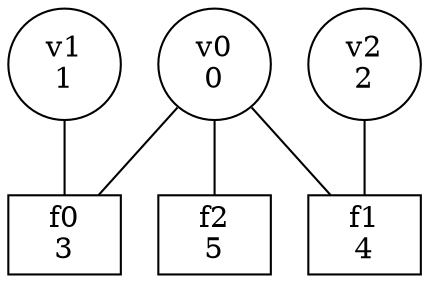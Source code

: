 graph G {
0 [label="v0\n0"]
;
1 [label="v1\n1"]
;
2 [label="v2\n2"]
;
3 [label="f0\n3", shape=box]
;
4 [label="f1\n4", shape=box]
;
5 [label="f2\n5", shape=box]
;
0--3 ;
0--4 ;
0--5 ;
1--3 ;
2--4 ;
}
